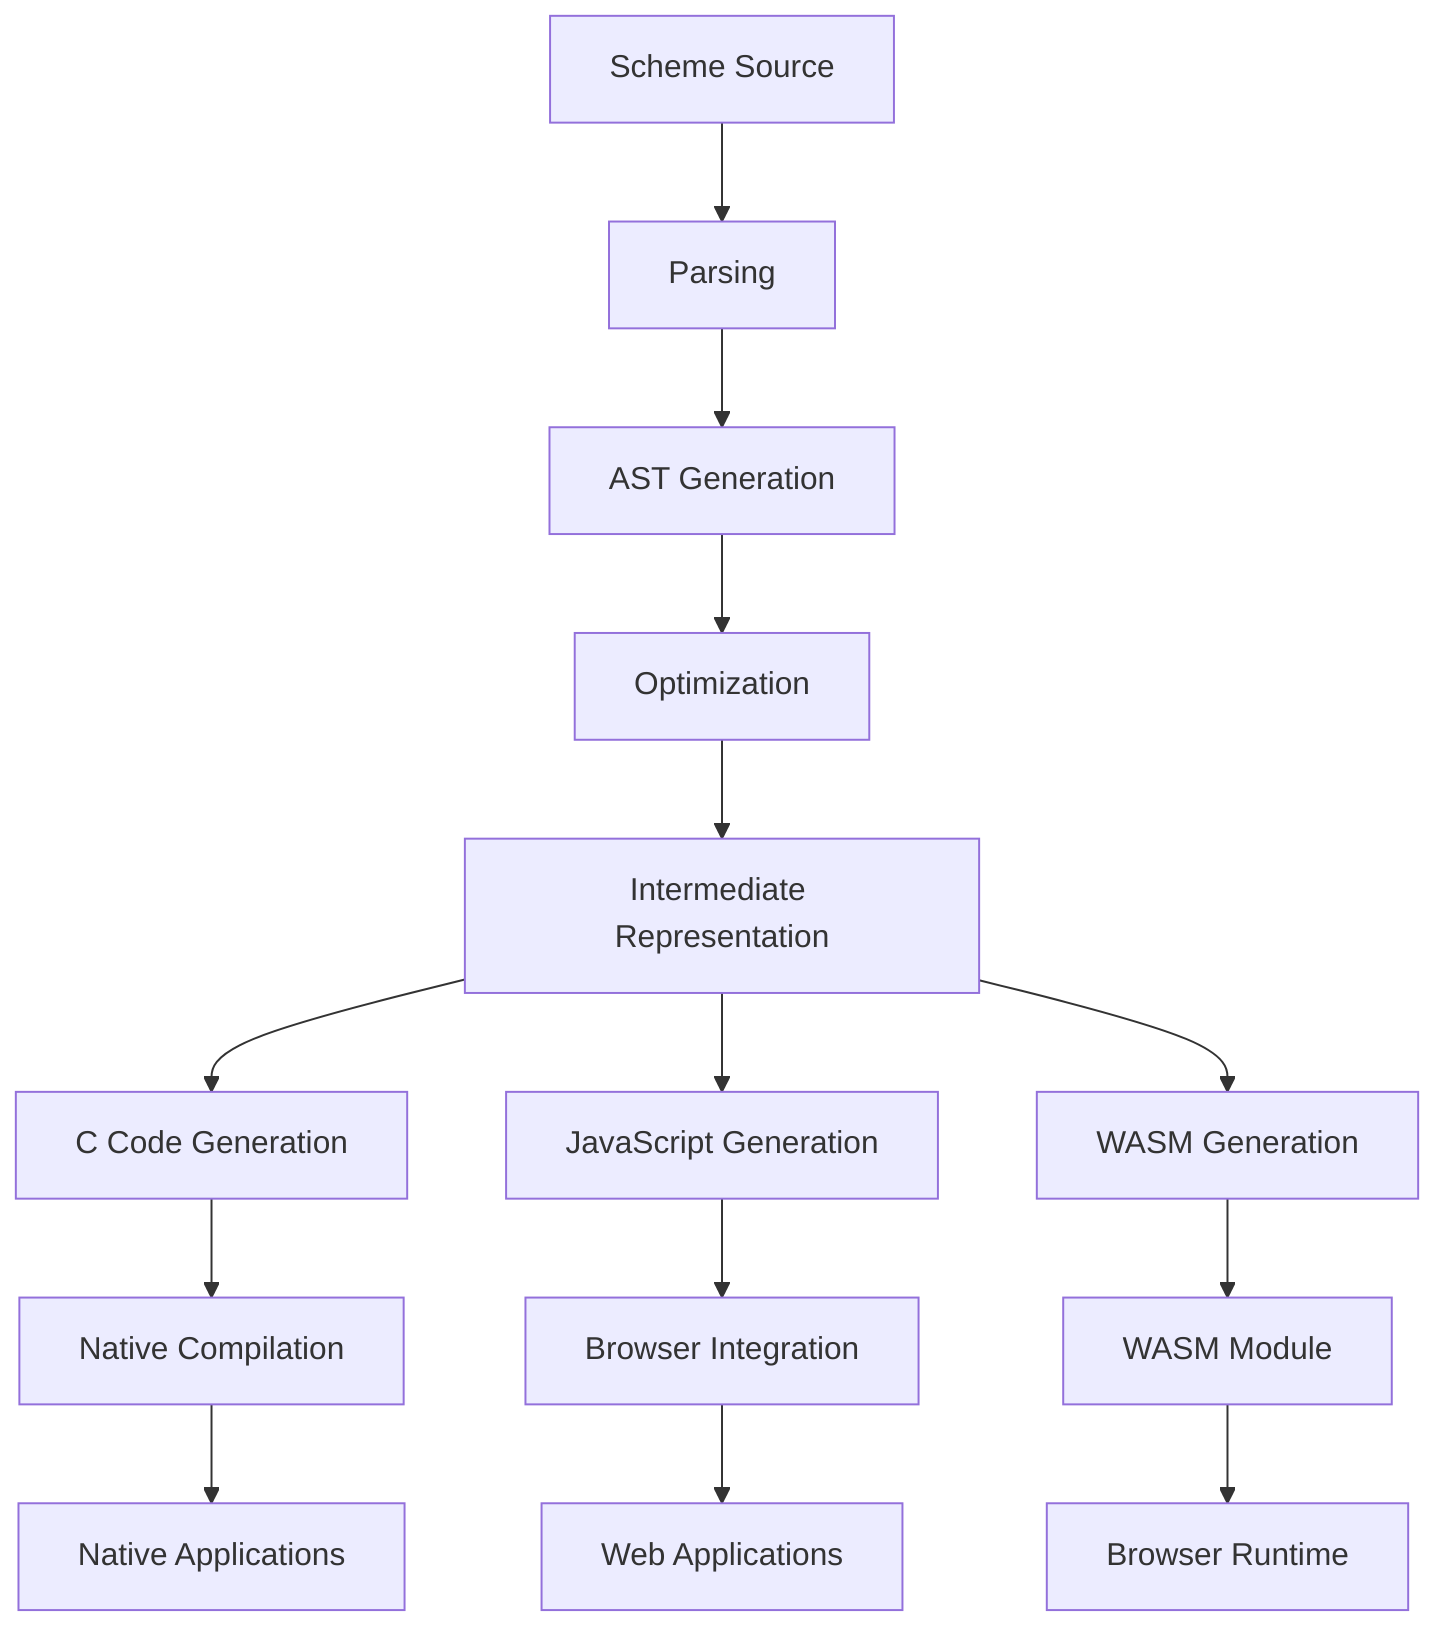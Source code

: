 graph TD
    A[Scheme Source] --> B[Parsing]
    B --> C[AST Generation]
    C --> D[Optimization]
    D --> E[Intermediate Representation]
    
    E --> F[C Code Generation]
    E --> G[JavaScript Generation]
    E --> H[WASM Generation]
    
    F --> I[Native Compilation]
    G --> J[Browser Integration]
    H --> K[WASM Module]
    
    I --> L[Native Applications]
    J --> M[Web Applications]
    K --> N[Browser Runtime]